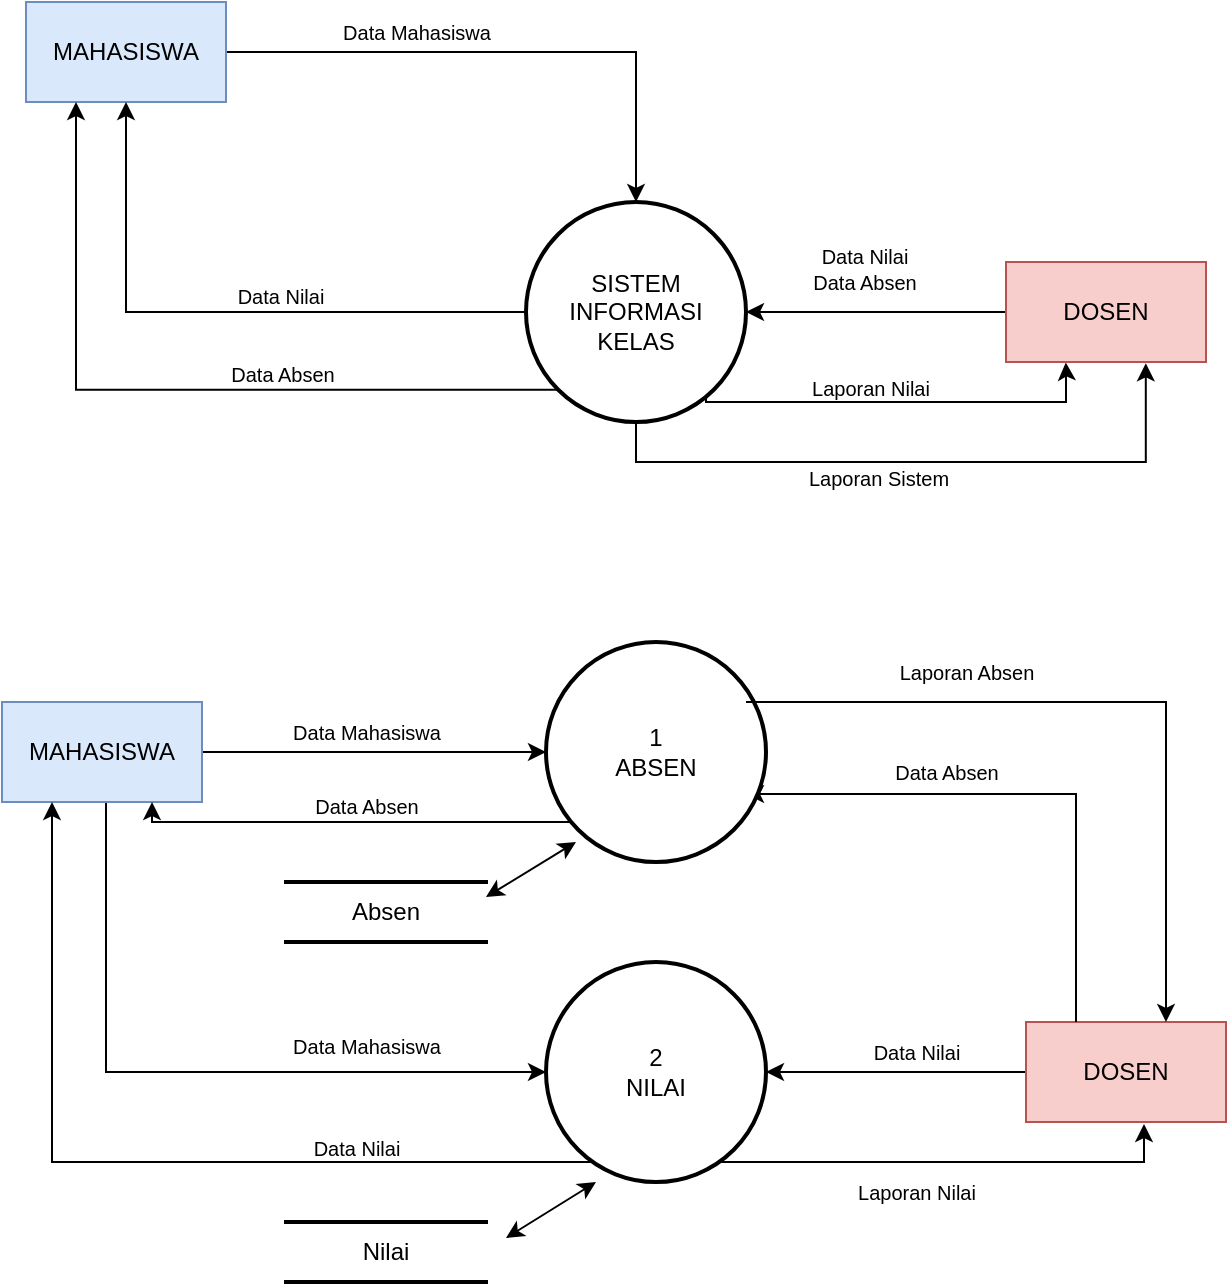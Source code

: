 <mxfile version="24.0.7" type="device" pages="2">
  <diagram name="DFD Context Diagram" id="sOYuYiNvqICNxtZ5SWUy">
    <mxGraphModel dx="733" dy="362" grid="1" gridSize="10" guides="1" tooltips="1" connect="1" arrows="1" fold="1" page="1" pageScale="1" pageWidth="850" pageHeight="1100" math="0" shadow="0">
      <root>
        <mxCell id="0" />
        <mxCell id="1" parent="0" />
        <mxCell id="IPHOlqk-Z1_VAssd5sBr-7" style="edgeStyle=orthogonalEdgeStyle;rounded=0;orthogonalLoop=1;jettySize=auto;html=1;exitX=1;exitY=0.5;exitDx=0;exitDy=0;entryX=0.5;entryY=0;entryDx=0;entryDy=0;" edge="1" parent="1" source="IPHOlqk-Z1_VAssd5sBr-1" target="IPHOlqk-Z1_VAssd5sBr-2">
          <mxGeometry relative="1" as="geometry" />
        </mxCell>
        <mxCell id="IPHOlqk-Z1_VAssd5sBr-1" value="MAHASISWA" style="html=1;dashed=0;whiteSpace=wrap;fillColor=#dae8fc;strokeColor=#6c8ebf;" vertex="1" parent="1">
          <mxGeometry x="130" y="80" width="100" height="50" as="geometry" />
        </mxCell>
        <mxCell id="IPHOlqk-Z1_VAssd5sBr-9" style="edgeStyle=orthogonalEdgeStyle;rounded=0;orthogonalLoop=1;jettySize=auto;html=1;entryX=0.5;entryY=1;entryDx=0;entryDy=0;" edge="1" parent="1" source="IPHOlqk-Z1_VAssd5sBr-2" target="IPHOlqk-Z1_VAssd5sBr-1">
          <mxGeometry relative="1" as="geometry" />
        </mxCell>
        <mxCell id="IPHOlqk-Z1_VAssd5sBr-13" style="edgeStyle=orthogonalEdgeStyle;rounded=0;orthogonalLoop=1;jettySize=auto;html=1;exitX=0.5;exitY=1;exitDx=0;exitDy=0;entryX=0.299;entryY=1.005;entryDx=0;entryDy=0;entryPerimeter=0;" edge="1" parent="1" target="IPHOlqk-Z1_VAssd5sBr-3">
          <mxGeometry relative="1" as="geometry">
            <mxPoint x="470" y="270" as="sourcePoint" />
            <mxPoint x="705" y="240" as="targetPoint" />
            <Array as="points">
              <mxPoint x="470" y="280" />
              <mxPoint x="650" y="280" />
              <mxPoint x="650" y="262" />
            </Array>
          </mxGeometry>
        </mxCell>
        <mxCell id="IPHOlqk-Z1_VAssd5sBr-18" style="edgeStyle=orthogonalEdgeStyle;rounded=0;orthogonalLoop=1;jettySize=auto;html=1;exitX=0;exitY=1;exitDx=0;exitDy=0;entryX=0.25;entryY=1;entryDx=0;entryDy=0;" edge="1" parent="1" source="IPHOlqk-Z1_VAssd5sBr-2" target="IPHOlqk-Z1_VAssd5sBr-1">
          <mxGeometry relative="1" as="geometry" />
        </mxCell>
        <mxCell id="IPHOlqk-Z1_VAssd5sBr-2" value="SISTEM INFORMASI&lt;div&gt;KELAS&lt;/div&gt;" style="shape=ellipse;html=1;dashed=0;whiteSpace=wrap;aspect=fixed;perimeter=ellipsePerimeter;strokeWidth=2;" vertex="1" parent="1">
          <mxGeometry x="380" y="180" width="110" height="110" as="geometry" />
        </mxCell>
        <mxCell id="IPHOlqk-Z1_VAssd5sBr-11" style="edgeStyle=orthogonalEdgeStyle;rounded=0;orthogonalLoop=1;jettySize=auto;html=1;exitX=0;exitY=0.5;exitDx=0;exitDy=0;" edge="1" parent="1" source="IPHOlqk-Z1_VAssd5sBr-3" target="IPHOlqk-Z1_VAssd5sBr-2">
          <mxGeometry relative="1" as="geometry" />
        </mxCell>
        <mxCell id="IPHOlqk-Z1_VAssd5sBr-3" value="DOSEN" style="html=1;dashed=0;whiteSpace=wrap;fillColor=#f8cecc;strokeColor=#b85450;" vertex="1" parent="1">
          <mxGeometry x="620" y="210" width="100" height="50" as="geometry" />
        </mxCell>
        <mxCell id="IPHOlqk-Z1_VAssd5sBr-5" style="edgeStyle=orthogonalEdgeStyle;rounded=0;orthogonalLoop=1;jettySize=auto;html=1;exitX=0.5;exitY=1;exitDx=0;exitDy=0;" edge="1" parent="1" source="IPHOlqk-Z1_VAssd5sBr-3" target="IPHOlqk-Z1_VAssd5sBr-3">
          <mxGeometry relative="1" as="geometry" />
        </mxCell>
        <mxCell id="IPHOlqk-Z1_VAssd5sBr-16" style="edgeStyle=orthogonalEdgeStyle;rounded=0;orthogonalLoop=1;jettySize=auto;html=1;exitX=0.5;exitY=1;exitDx=0;exitDy=0;entryX=0.699;entryY=1.013;entryDx=0;entryDy=0;entryPerimeter=0;" edge="1" parent="1" source="IPHOlqk-Z1_VAssd5sBr-2" target="IPHOlqk-Z1_VAssd5sBr-3">
          <mxGeometry relative="1" as="geometry" />
        </mxCell>
        <mxCell id="IPHOlqk-Z1_VAssd5sBr-25" value="&lt;font style=&quot;font-size: 10px;&quot;&gt;Data Nilai&lt;/font&gt;&lt;div style=&quot;font-size: 10px;&quot;&gt;&lt;font style=&quot;font-size: 10px;&quot;&gt;Data Absen&lt;/font&gt;&lt;/div&gt;" style="text;html=1;align=center;verticalAlign=middle;resizable=0;points=[];autosize=1;strokeColor=none;fillColor=none;rotation=0;" vertex="1" parent="1">
          <mxGeometry x="509" y="193" width="80" height="40" as="geometry" />
        </mxCell>
        <mxCell id="IPHOlqk-Z1_VAssd5sBr-26" value="&lt;font style=&quot;font-size: 10px;&quot;&gt;Data Mahasiswa&lt;/font&gt;" style="text;html=1;align=center;verticalAlign=middle;resizable=0;points=[];autosize=1;strokeColor=none;fillColor=none;" vertex="1" parent="1">
          <mxGeometry x="275" y="80" width="100" height="30" as="geometry" />
        </mxCell>
        <mxCell id="IPHOlqk-Z1_VAssd5sBr-27" value="&lt;font style=&quot;font-size: 10px;&quot;&gt;Data Nilai&lt;/font&gt;" style="text;html=1;align=center;verticalAlign=middle;resizable=0;points=[];autosize=1;strokeColor=none;fillColor=none;" vertex="1" parent="1">
          <mxGeometry x="222" y="212" width="70" height="30" as="geometry" />
        </mxCell>
        <mxCell id="IPHOlqk-Z1_VAssd5sBr-28" value="&lt;font style=&quot;font-size: 10px;&quot;&gt;Data Absen&lt;/font&gt;" style="text;html=1;align=center;verticalAlign=middle;resizable=0;points=[];autosize=1;strokeColor=none;fillColor=none;" vertex="1" parent="1">
          <mxGeometry x="218" y="251" width="80" height="30" as="geometry" />
        </mxCell>
        <mxCell id="IPHOlqk-Z1_VAssd5sBr-29" value="&lt;font style=&quot;font-size: 10px;&quot;&gt;Laporan Nilai&lt;/font&gt;" style="text;html=1;align=center;verticalAlign=middle;resizable=0;points=[];autosize=1;strokeColor=none;fillColor=none;" vertex="1" parent="1">
          <mxGeometry x="512" y="258" width="80" height="30" as="geometry" />
        </mxCell>
        <mxCell id="IPHOlqk-Z1_VAssd5sBr-30" value="&lt;font style=&quot;font-size: 10px;&quot;&gt;Laporan Sistem&lt;/font&gt;" style="text;html=1;align=center;verticalAlign=middle;resizable=0;points=[];autosize=1;strokeColor=none;fillColor=none;" vertex="1" parent="1">
          <mxGeometry x="511" y="303" width="90" height="30" as="geometry" />
        </mxCell>
        <mxCell id="IPHOlqk-Z1_VAssd5sBr-37" style="edgeStyle=orthogonalEdgeStyle;rounded=0;orthogonalLoop=1;jettySize=auto;html=1;entryX=0;entryY=0.5;entryDx=0;entryDy=0;" edge="1" parent="1" source="IPHOlqk-Z1_VAssd5sBr-32" target="IPHOlqk-Z1_VAssd5sBr-34">
          <mxGeometry relative="1" as="geometry" />
        </mxCell>
        <mxCell id="IPHOlqk-Z1_VAssd5sBr-42" style="edgeStyle=orthogonalEdgeStyle;rounded=0;orthogonalLoop=1;jettySize=auto;html=1;entryX=0;entryY=0.5;entryDx=0;entryDy=0;" edge="1" parent="1" source="IPHOlqk-Z1_VAssd5sBr-32" target="IPHOlqk-Z1_VAssd5sBr-35">
          <mxGeometry relative="1" as="geometry">
            <Array as="points">
              <mxPoint x="170" y="615" />
            </Array>
          </mxGeometry>
        </mxCell>
        <mxCell id="IPHOlqk-Z1_VAssd5sBr-32" value="MAHASISWA" style="html=1;dashed=0;whiteSpace=wrap;fillColor=#dae8fc;strokeColor=#6c8ebf;" vertex="1" parent="1">
          <mxGeometry x="118" y="430" width="100" height="50" as="geometry" />
        </mxCell>
        <mxCell id="IPHOlqk-Z1_VAssd5sBr-40" style="edgeStyle=orthogonalEdgeStyle;rounded=0;orthogonalLoop=1;jettySize=auto;html=1;entryX=1;entryY=0.5;entryDx=0;entryDy=0;" edge="1" parent="1" source="IPHOlqk-Z1_VAssd5sBr-33" target="IPHOlqk-Z1_VAssd5sBr-35">
          <mxGeometry relative="1" as="geometry" />
        </mxCell>
        <mxCell id="IPHOlqk-Z1_VAssd5sBr-33" value="DOSEN" style="html=1;dashed=0;whiteSpace=wrap;fillColor=#f8cecc;strokeColor=#b85450;" vertex="1" parent="1">
          <mxGeometry x="630" y="590" width="100" height="50" as="geometry" />
        </mxCell>
        <mxCell id="IPHOlqk-Z1_VAssd5sBr-38" style="edgeStyle=orthogonalEdgeStyle;rounded=0;orthogonalLoop=1;jettySize=auto;html=1;exitX=0.25;exitY=0;exitDx=0;exitDy=0;" edge="1" parent="1" source="IPHOlqk-Z1_VAssd5sBr-33">
          <mxGeometry relative="1" as="geometry">
            <mxPoint x="490" y="476" as="targetPoint" />
            <Array as="points">
              <mxPoint x="655" y="476" />
            </Array>
          </mxGeometry>
        </mxCell>
        <mxCell id="IPHOlqk-Z1_VAssd5sBr-34" value="1&lt;div&gt;ABSEN&lt;/div&gt;" style="shape=ellipse;html=1;dashed=0;whiteSpace=wrap;aspect=fixed;perimeter=ellipsePerimeter;strokeWidth=2;" vertex="1" parent="1">
          <mxGeometry x="390" y="400" width="110" height="110" as="geometry" />
        </mxCell>
        <mxCell id="IPHOlqk-Z1_VAssd5sBr-43" style="edgeStyle=orthogonalEdgeStyle;rounded=0;orthogonalLoop=1;jettySize=auto;html=1;entryX=0.25;entryY=1;entryDx=0;entryDy=0;" edge="1" parent="1" source="IPHOlqk-Z1_VAssd5sBr-35" target="IPHOlqk-Z1_VAssd5sBr-32">
          <mxGeometry relative="1" as="geometry">
            <Array as="points">
              <mxPoint x="143" y="660" />
            </Array>
          </mxGeometry>
        </mxCell>
        <mxCell id="IPHOlqk-Z1_VAssd5sBr-35" value="2&lt;div&gt;NILAI&lt;/div&gt;" style="shape=ellipse;html=1;dashed=0;whiteSpace=wrap;aspect=fixed;perimeter=ellipsePerimeter;strokeWidth=2;" vertex="1" parent="1">
          <mxGeometry x="390" y="560" width="110" height="110" as="geometry" />
        </mxCell>
        <mxCell id="IPHOlqk-Z1_VAssd5sBr-39" style="edgeStyle=orthogonalEdgeStyle;rounded=0;orthogonalLoop=1;jettySize=auto;html=1;" edge="1" parent="1" target="IPHOlqk-Z1_VAssd5sBr-33">
          <mxGeometry relative="1" as="geometry">
            <mxPoint x="490" y="430" as="sourcePoint" />
            <Array as="points">
              <mxPoint x="700" y="430" />
            </Array>
          </mxGeometry>
        </mxCell>
        <mxCell id="IPHOlqk-Z1_VAssd5sBr-41" style="edgeStyle=orthogonalEdgeStyle;rounded=0;orthogonalLoop=1;jettySize=auto;html=1;entryX=0.59;entryY=1.02;entryDx=0;entryDy=0;entryPerimeter=0;" edge="1" parent="1" source="IPHOlqk-Z1_VAssd5sBr-35" target="IPHOlqk-Z1_VAssd5sBr-33">
          <mxGeometry relative="1" as="geometry">
            <Array as="points">
              <mxPoint x="689" y="660" />
            </Array>
          </mxGeometry>
        </mxCell>
        <mxCell id="IPHOlqk-Z1_VAssd5sBr-44" value="Absen" style="html=1;dashed=0;whiteSpace=wrap;shape=partialRectangle;right=0;left=0;strokeWidth=2;" vertex="1" parent="1">
          <mxGeometry x="260" y="520" width="100" height="30" as="geometry" />
        </mxCell>
        <mxCell id="IPHOlqk-Z1_VAssd5sBr-45" value="Nilai" style="html=1;dashed=0;whiteSpace=wrap;shape=partialRectangle;right=0;left=0;strokeWidth=2;" vertex="1" parent="1">
          <mxGeometry x="260" y="690" width="100" height="30" as="geometry" />
        </mxCell>
        <mxCell id="IPHOlqk-Z1_VAssd5sBr-46" value="" style="endArrow=classic;startArrow=classic;html=1;rounded=0;exitX=1;exitY=0.25;exitDx=0;exitDy=0;" edge="1" parent="1" source="IPHOlqk-Z1_VAssd5sBr-44">
          <mxGeometry width="50" height="50" relative="1" as="geometry">
            <mxPoint x="375" y="520" as="sourcePoint" />
            <mxPoint x="405" y="500" as="targetPoint" />
          </mxGeometry>
        </mxCell>
        <mxCell id="IPHOlqk-Z1_VAssd5sBr-47" value="" style="endArrow=classic;startArrow=classic;html=1;rounded=0;exitX=1;exitY=0.25;exitDx=0;exitDy=0;" edge="1" parent="1">
          <mxGeometry width="50" height="50" relative="1" as="geometry">
            <mxPoint x="370" y="698" as="sourcePoint" />
            <mxPoint x="415" y="670" as="targetPoint" />
          </mxGeometry>
        </mxCell>
        <mxCell id="IPHOlqk-Z1_VAssd5sBr-49" value="&lt;font style=&quot;font-size: 10px;&quot;&gt;Data Mahasiswa&lt;/font&gt;" style="text;html=1;align=center;verticalAlign=middle;resizable=0;points=[];autosize=1;strokeColor=none;fillColor=none;" vertex="1" parent="1">
          <mxGeometry x="250" y="430" width="100" height="30" as="geometry" />
        </mxCell>
        <mxCell id="IPHOlqk-Z1_VAssd5sBr-50" value="&lt;font style=&quot;font-size: 10px;&quot;&gt;Laporan Absen&lt;/font&gt;" style="text;html=1;align=center;verticalAlign=middle;resizable=0;points=[];autosize=1;strokeColor=none;fillColor=none;" vertex="1" parent="1">
          <mxGeometry x="555" y="400" width="90" height="30" as="geometry" />
        </mxCell>
        <mxCell id="IPHOlqk-Z1_VAssd5sBr-51" value="&lt;font style=&quot;font-size: 10px;&quot;&gt;Data Absen&lt;/font&gt;" style="text;html=1;align=center;verticalAlign=middle;resizable=0;points=[];autosize=1;strokeColor=none;fillColor=none;" vertex="1" parent="1">
          <mxGeometry x="550" y="450" width="80" height="30" as="geometry" />
        </mxCell>
        <mxCell id="IPHOlqk-Z1_VAssd5sBr-52" value="&lt;font style=&quot;font-size: 10px;&quot;&gt;Data Mahasiswa&lt;/font&gt;" style="text;html=1;align=center;verticalAlign=middle;resizable=0;points=[];autosize=1;strokeColor=none;fillColor=none;" vertex="1" parent="1">
          <mxGeometry x="250" y="587" width="100" height="30" as="geometry" />
        </mxCell>
        <mxCell id="IPHOlqk-Z1_VAssd5sBr-53" style="edgeStyle=orthogonalEdgeStyle;rounded=0;orthogonalLoop=1;jettySize=auto;html=1;entryX=0.75;entryY=1;entryDx=0;entryDy=0;" edge="1" parent="1" source="IPHOlqk-Z1_VAssd5sBr-34" target="IPHOlqk-Z1_VAssd5sBr-32">
          <mxGeometry relative="1" as="geometry">
            <Array as="points">
              <mxPoint x="193" y="490" />
            </Array>
          </mxGeometry>
        </mxCell>
        <mxCell id="IPHOlqk-Z1_VAssd5sBr-54" value="&lt;font style=&quot;font-size: 10px;&quot;&gt;Data Absen&lt;/font&gt;" style="text;html=1;align=center;verticalAlign=middle;resizable=0;points=[];autosize=1;strokeColor=none;fillColor=none;" vertex="1" parent="1">
          <mxGeometry x="260" y="467" width="80" height="30" as="geometry" />
        </mxCell>
        <mxCell id="IPHOlqk-Z1_VAssd5sBr-55" value="&lt;font style=&quot;font-size: 10px;&quot;&gt;Laporan Nilai&lt;/font&gt;" style="text;html=1;align=center;verticalAlign=middle;resizable=0;points=[];autosize=1;strokeColor=none;fillColor=none;" vertex="1" parent="1">
          <mxGeometry x="535" y="660" width="80" height="30" as="geometry" />
        </mxCell>
        <mxCell id="IPHOlqk-Z1_VAssd5sBr-56" value="&lt;font style=&quot;font-size: 10px;&quot;&gt;Data Nilai&lt;/font&gt;" style="text;html=1;align=center;verticalAlign=middle;resizable=0;points=[];autosize=1;strokeColor=none;fillColor=none;" vertex="1" parent="1">
          <mxGeometry x="540" y="590" width="70" height="30" as="geometry" />
        </mxCell>
        <mxCell id="IPHOlqk-Z1_VAssd5sBr-57" value="&lt;font style=&quot;font-size: 10px;&quot;&gt;Data Nilai&lt;/font&gt;" style="text;html=1;align=center;verticalAlign=middle;resizable=0;points=[];autosize=1;strokeColor=none;fillColor=none;" vertex="1" parent="1">
          <mxGeometry x="260" y="638" width="70" height="30" as="geometry" />
        </mxCell>
      </root>
    </mxGraphModel>
  </diagram>
  <diagram id="O5Q2FlozP5_7dKw3kp5v" name="DFD Level 1">
    <mxGraphModel dx="1100" dy="543" grid="1" gridSize="10" guides="1" tooltips="1" connect="1" arrows="1" fold="1" page="1" pageScale="1" pageWidth="850" pageHeight="1100" math="0" shadow="0">
      <root>
        <mxCell id="0" />
        <mxCell id="1" parent="0" />
        <mxCell id="1gqbHv0cShv5_hrcugQi-30" style="edgeStyle=orthogonalEdgeStyle;rounded=0;orthogonalLoop=1;jettySize=auto;html=1;entryX=0;entryY=0.5;entryDx=0;entryDy=0;" edge="1" parent="1" source="1gqbHv0cShv5_hrcugQi-3" target="1gqbHv0cShv5_hrcugQi-7">
          <mxGeometry relative="1" as="geometry">
            <Array as="points">
              <mxPoint x="160" y="145" />
            </Array>
          </mxGeometry>
        </mxCell>
        <mxCell id="1gqbHv0cShv5_hrcugQi-3" value="MAHASISWA" style="html=1;dashed=0;whiteSpace=wrap;fillColor=#dae8fc;strokeColor=#6c8ebf;" vertex="1" parent="1">
          <mxGeometry x="110" y="250" width="100" height="50" as="geometry" />
        </mxCell>
        <mxCell id="1gqbHv0cShv5_hrcugQi-26" style="edgeStyle=orthogonalEdgeStyle;rounded=0;orthogonalLoop=1;jettySize=auto;html=1;entryX=0.5;entryY=0;entryDx=0;entryDy=0;" edge="1" parent="1" source="1gqbHv0cShv5_hrcugQi-5" target="1gqbHv0cShv5_hrcugQi-7">
          <mxGeometry relative="1" as="geometry" />
        </mxCell>
        <mxCell id="1gqbHv0cShv5_hrcugQi-5" value="DOSEN" style="html=1;dashed=0;whiteSpace=wrap;fillColor=#f8cecc;strokeColor=#b85450;" vertex="1" parent="1">
          <mxGeometry x="110" y="40" width="100" height="50" as="geometry" />
        </mxCell>
        <mxCell id="1gqbHv0cShv5_hrcugQi-27" style="edgeStyle=orthogonalEdgeStyle;rounded=0;orthogonalLoop=1;jettySize=auto;html=1;entryX=0.5;entryY=0;entryDx=0;entryDy=0;" edge="1" parent="1" source="1gqbHv0cShv5_hrcugQi-7" target="1gqbHv0cShv5_hrcugQi-12">
          <mxGeometry relative="1" as="geometry" />
        </mxCell>
        <mxCell id="1gqbHv0cShv5_hrcugQi-7" value="1.1&lt;div&gt;INPUT&lt;br&gt;&lt;div&gt;ABSEN&lt;/div&gt;&lt;/div&gt;" style="shape=ellipse;html=1;dashed=0;whiteSpace=wrap;aspect=fixed;perimeter=ellipsePerimeter;strokeWidth=2;" vertex="1" parent="1">
          <mxGeometry x="382" y="90" width="110" height="110" as="geometry" />
        </mxCell>
        <mxCell id="1gqbHv0cShv5_hrcugQi-29" style="edgeStyle=orthogonalEdgeStyle;rounded=0;orthogonalLoop=1;jettySize=auto;html=1;entryX=1;entryY=0.5;entryDx=0;entryDy=0;" edge="1" parent="1" source="1gqbHv0cShv5_hrcugQi-9" target="1gqbHv0cShv5_hrcugQi-3">
          <mxGeometry relative="1" as="geometry">
            <Array as="points" />
          </mxGeometry>
        </mxCell>
        <mxCell id="1gqbHv0cShv5_hrcugQi-31" style="edgeStyle=orthogonalEdgeStyle;rounded=0;orthogonalLoop=1;jettySize=auto;html=1;entryX=0;entryY=0.5;entryDx=0;entryDy=0;" edge="1" parent="1" source="1gqbHv0cShv5_hrcugQi-9" target="1gqbHv0cShv5_hrcugQi-5">
          <mxGeometry relative="1" as="geometry">
            <Array as="points">
              <mxPoint x="437" y="340" />
              <mxPoint x="90" y="340" />
              <mxPoint x="90" y="65" />
            </Array>
          </mxGeometry>
        </mxCell>
        <mxCell id="1gqbHv0cShv5_hrcugQi-9" value="1.2&lt;div&gt;LIHAT&lt;/div&gt;&lt;div&gt;ABSEN&lt;/div&gt;" style="shape=ellipse;html=1;dashed=0;whiteSpace=wrap;aspect=fixed;perimeter=ellipsePerimeter;strokeWidth=2;" vertex="1" parent="1">
          <mxGeometry x="382" y="220" width="110" height="110" as="geometry" />
        </mxCell>
        <mxCell id="1gqbHv0cShv5_hrcugQi-12" value="Absen" style="html=1;dashed=0;whiteSpace=wrap;shape=partialRectangle;right=0;left=0;strokeWidth=2;" vertex="1" parent="1">
          <mxGeometry x="537" y="200" width="100" height="30" as="geometry" />
        </mxCell>
        <mxCell id="1gqbHv0cShv5_hrcugQi-16" value="&lt;font style=&quot;font-size: 10px;&quot;&gt;Data Mahasiswa&lt;/font&gt;" style="text;html=1;align=center;verticalAlign=middle;resizable=0;points=[];autosize=1;strokeColor=none;fillColor=none;" vertex="1" parent="1">
          <mxGeometry x="500" y="110" width="100" height="30" as="geometry" />
        </mxCell>
        <mxCell id="1gqbHv0cShv5_hrcugQi-17" value="&lt;font style=&quot;font-size: 10px;&quot;&gt;Laporan Absen&lt;/font&gt;" style="text;html=1;align=center;verticalAlign=middle;resizable=0;points=[];autosize=1;strokeColor=none;fillColor=none;" vertex="1" parent="1">
          <mxGeometry x="242" y="310" width="90" height="30" as="geometry" />
        </mxCell>
        <mxCell id="1gqbHv0cShv5_hrcugQi-19" value="&lt;font style=&quot;font-size: 10px;&quot;&gt;Data Mahasiswa&lt;/font&gt;" style="text;html=1;align=center;verticalAlign=middle;resizable=0;points=[];autosize=1;strokeColor=none;fillColor=none;" vertex="1" parent="1">
          <mxGeometry x="242" y="110" width="100" height="30" as="geometry" />
        </mxCell>
        <mxCell id="1gqbHv0cShv5_hrcugQi-21" value="&lt;font style=&quot;font-size: 10px;&quot;&gt;Data Absen&lt;/font&gt;" style="text;html=1;align=center;verticalAlign=middle;resizable=0;points=[];autosize=1;strokeColor=none;fillColor=none;" vertex="1" parent="1">
          <mxGeometry x="252" y="30" width="80" height="30" as="geometry" />
        </mxCell>
        <mxCell id="1gqbHv0cShv5_hrcugQi-28" style="edgeStyle=orthogonalEdgeStyle;rounded=0;orthogonalLoop=1;jettySize=auto;html=1;exitX=0.25;exitY=1;exitDx=0;exitDy=0;" edge="1" parent="1" source="1gqbHv0cShv5_hrcugQi-12">
          <mxGeometry relative="1" as="geometry">
            <mxPoint x="490" y="280" as="targetPoint" />
            <Array as="points">
              <mxPoint x="587" y="230" />
              <mxPoint x="587" y="280" />
              <mxPoint x="492" y="280" />
            </Array>
          </mxGeometry>
        </mxCell>
        <mxCell id="1gqbHv0cShv5_hrcugQi-32" value="&lt;font style=&quot;font-size: 10px;&quot;&gt;Data Absen&lt;/font&gt;" style="text;html=1;align=center;verticalAlign=middle;resizable=0;points=[];autosize=1;strokeColor=none;fillColor=none;" vertex="1" parent="1">
          <mxGeometry x="500" y="250" width="80" height="30" as="geometry" />
        </mxCell>
        <mxCell id="1gqbHv0cShv5_hrcugQi-33" value="&lt;font style=&quot;font-size: 10px;&quot;&gt;Data Absen&lt;/font&gt;" style="text;html=1;align=center;verticalAlign=middle;resizable=0;points=[];autosize=1;strokeColor=none;fillColor=none;" vertex="1" parent="1">
          <mxGeometry x="252" y="248" width="80" height="30" as="geometry" />
        </mxCell>
        <mxCell id="1gqbHv0cShv5_hrcugQi-34" style="edgeStyle=orthogonalEdgeStyle;rounded=0;orthogonalLoop=1;jettySize=auto;html=1;entryX=0;entryY=0.5;entryDx=0;entryDy=0;" edge="1" parent="1" source="1gqbHv0cShv5_hrcugQi-35" target="1gqbHv0cShv5_hrcugQi-39">
          <mxGeometry relative="1" as="geometry">
            <Array as="points">
              <mxPoint x="160" y="525" />
            </Array>
          </mxGeometry>
        </mxCell>
        <mxCell id="1gqbHv0cShv5_hrcugQi-35" value="MAHASISWA" style="html=1;dashed=0;whiteSpace=wrap;fillColor=#dae8fc;strokeColor=#6c8ebf;" vertex="1" parent="1">
          <mxGeometry x="110" y="630" width="100" height="50" as="geometry" />
        </mxCell>
        <mxCell id="1gqbHv0cShv5_hrcugQi-36" style="edgeStyle=orthogonalEdgeStyle;rounded=0;orthogonalLoop=1;jettySize=auto;html=1;entryX=0.5;entryY=0;entryDx=0;entryDy=0;" edge="1" parent="1" source="1gqbHv0cShv5_hrcugQi-37" target="1gqbHv0cShv5_hrcugQi-39">
          <mxGeometry relative="1" as="geometry" />
        </mxCell>
        <mxCell id="1gqbHv0cShv5_hrcugQi-37" value="DOSEN" style="html=1;dashed=0;whiteSpace=wrap;fillColor=#f8cecc;strokeColor=#b85450;" vertex="1" parent="1">
          <mxGeometry x="110" y="420" width="100" height="50" as="geometry" />
        </mxCell>
        <mxCell id="1gqbHv0cShv5_hrcugQi-38" style="edgeStyle=orthogonalEdgeStyle;rounded=0;orthogonalLoop=1;jettySize=auto;html=1;entryX=0.5;entryY=0;entryDx=0;entryDy=0;" edge="1" parent="1" source="1gqbHv0cShv5_hrcugQi-39" target="1gqbHv0cShv5_hrcugQi-43">
          <mxGeometry relative="1" as="geometry" />
        </mxCell>
        <mxCell id="1gqbHv0cShv5_hrcugQi-39" value="1.1&lt;div&gt;INPUT&lt;br&gt;&lt;div&gt;NILAI&lt;/div&gt;&lt;/div&gt;" style="shape=ellipse;html=1;dashed=0;whiteSpace=wrap;aspect=fixed;perimeter=ellipsePerimeter;strokeWidth=2;" vertex="1" parent="1">
          <mxGeometry x="382" y="470" width="110" height="110" as="geometry" />
        </mxCell>
        <mxCell id="1gqbHv0cShv5_hrcugQi-40" style="edgeStyle=orthogonalEdgeStyle;rounded=0;orthogonalLoop=1;jettySize=auto;html=1;entryX=1;entryY=0.5;entryDx=0;entryDy=0;" edge="1" parent="1" source="1gqbHv0cShv5_hrcugQi-42" target="1gqbHv0cShv5_hrcugQi-35">
          <mxGeometry relative="1" as="geometry">
            <Array as="points" />
          </mxGeometry>
        </mxCell>
        <mxCell id="1gqbHv0cShv5_hrcugQi-41" style="edgeStyle=orthogonalEdgeStyle;rounded=0;orthogonalLoop=1;jettySize=auto;html=1;entryX=0;entryY=0.5;entryDx=0;entryDy=0;" edge="1" parent="1" source="1gqbHv0cShv5_hrcugQi-42" target="1gqbHv0cShv5_hrcugQi-37">
          <mxGeometry relative="1" as="geometry">
            <Array as="points">
              <mxPoint x="437" y="720" />
              <mxPoint x="90" y="720" />
              <mxPoint x="90" y="445" />
            </Array>
          </mxGeometry>
        </mxCell>
        <mxCell id="1gqbHv0cShv5_hrcugQi-42" value="1.2&lt;div&gt;LIHAT&lt;/div&gt;&lt;div&gt;NILAI&lt;/div&gt;" style="shape=ellipse;html=1;dashed=0;whiteSpace=wrap;aspect=fixed;perimeter=ellipsePerimeter;strokeWidth=2;" vertex="1" parent="1">
          <mxGeometry x="382" y="600" width="110" height="110" as="geometry" />
        </mxCell>
        <mxCell id="1gqbHv0cShv5_hrcugQi-43" value="Nilai" style="html=1;dashed=0;whiteSpace=wrap;shape=partialRectangle;right=0;left=0;strokeWidth=2;" vertex="1" parent="1">
          <mxGeometry x="537" y="580" width="100" height="30" as="geometry" />
        </mxCell>
        <mxCell id="1gqbHv0cShv5_hrcugQi-44" value="&lt;font style=&quot;font-size: 10px;&quot;&gt;Data Mahasiswa&lt;/font&gt;" style="text;html=1;align=center;verticalAlign=middle;resizable=0;points=[];autosize=1;strokeColor=none;fillColor=none;" vertex="1" parent="1">
          <mxGeometry x="500" y="490" width="100" height="30" as="geometry" />
        </mxCell>
        <mxCell id="1gqbHv0cShv5_hrcugQi-45" value="&lt;font style=&quot;font-size: 10px;&quot;&gt;Laporan Nilai&lt;/font&gt;" style="text;html=1;align=center;verticalAlign=middle;resizable=0;points=[];autosize=1;strokeColor=none;fillColor=none;" vertex="1" parent="1">
          <mxGeometry x="247" y="690" width="80" height="30" as="geometry" />
        </mxCell>
        <mxCell id="1gqbHv0cShv5_hrcugQi-46" value="&lt;font style=&quot;font-size: 10px;&quot;&gt;Data Mahasiswa&lt;/font&gt;" style="text;html=1;align=center;verticalAlign=middle;resizable=0;points=[];autosize=1;strokeColor=none;fillColor=none;" vertex="1" parent="1">
          <mxGeometry x="242" y="490" width="100" height="30" as="geometry" />
        </mxCell>
        <mxCell id="1gqbHv0cShv5_hrcugQi-47" value="&lt;font style=&quot;font-size: 10px;&quot;&gt;Data Nilai&lt;/font&gt;" style="text;html=1;align=center;verticalAlign=middle;resizable=0;points=[];autosize=1;strokeColor=none;fillColor=none;" vertex="1" parent="1">
          <mxGeometry x="257" y="410" width="70" height="30" as="geometry" />
        </mxCell>
        <mxCell id="1gqbHv0cShv5_hrcugQi-48" style="edgeStyle=orthogonalEdgeStyle;rounded=0;orthogonalLoop=1;jettySize=auto;html=1;exitX=0.25;exitY=1;exitDx=0;exitDy=0;" edge="1" parent="1" source="1gqbHv0cShv5_hrcugQi-43">
          <mxGeometry relative="1" as="geometry">
            <mxPoint x="490" y="660" as="targetPoint" />
            <Array as="points">
              <mxPoint x="587" y="610" />
              <mxPoint x="587" y="660" />
              <mxPoint x="492" y="660" />
            </Array>
          </mxGeometry>
        </mxCell>
        <mxCell id="1gqbHv0cShv5_hrcugQi-49" value="&lt;font style=&quot;font-size: 10px;&quot;&gt;Data Nilai&lt;/font&gt;" style="text;html=1;align=center;verticalAlign=middle;resizable=0;points=[];autosize=1;strokeColor=none;fillColor=none;" vertex="1" parent="1">
          <mxGeometry x="505" y="630" width="70" height="30" as="geometry" />
        </mxCell>
        <mxCell id="1gqbHv0cShv5_hrcugQi-50" value="&lt;font style=&quot;font-size: 10px;&quot;&gt;Data Nilai&lt;/font&gt;" style="text;html=1;align=center;verticalAlign=middle;resizable=0;points=[];autosize=1;strokeColor=none;fillColor=none;" vertex="1" parent="1">
          <mxGeometry x="257" y="628" width="70" height="30" as="geometry" />
        </mxCell>
      </root>
    </mxGraphModel>
  </diagram>
</mxfile>
